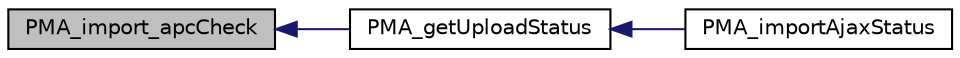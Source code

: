 digraph G
{
  edge [fontname="Helvetica",fontsize="10",labelfontname="Helvetica",labelfontsize="10"];
  node [fontname="Helvetica",fontsize="10",shape=record];
  rankdir="LR";
  Node1 [label="PMA_import_apcCheck",height=0.2,width=0.4,color="black", fillcolor="grey75", style="filled" fontcolor="black"];
  Node1 -> Node2 [dir="back",color="midnightblue",fontsize="10",style="solid",fontname="Helvetica"];
  Node2 [label="PMA_getUploadStatus",height=0.2,width=0.4,color="black", fillcolor="white", style="filled",URL="$apc_8php.html#a9f9a4341bc3f27947713359737af1e9f",tooltip="Returns upload status."];
  Node2 -> Node3 [dir="back",color="midnightblue",fontsize="10",style="solid",fontname="Helvetica"];
  Node3 [label="PMA_importAjaxStatus",height=0.2,width=0.4,color="black", fillcolor="white", style="filled",URL="$display__import__ajax_8lib_8php.html#a393a68dbc57d92c9970c9266e4471ab1",tooltip="The function outputs json encoded status of uploaded."];
}
